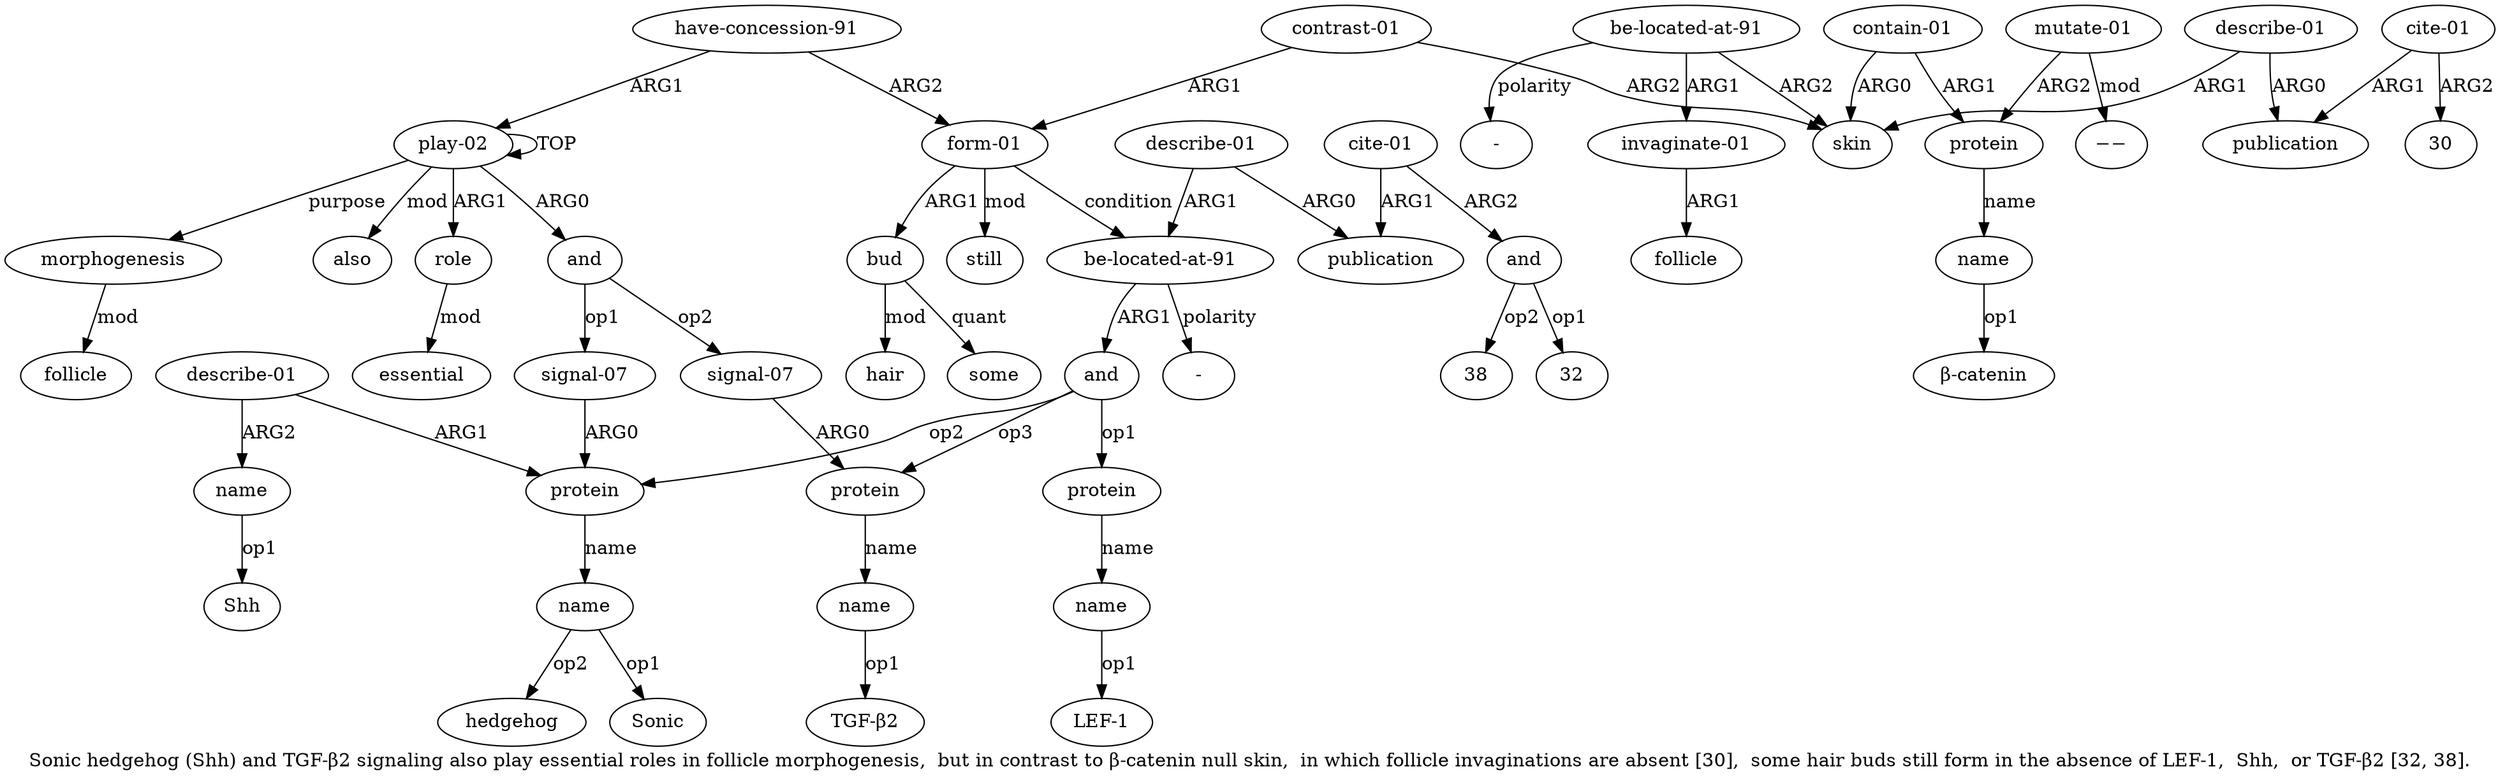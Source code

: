 digraph  {
	graph [label="Sonic hedgehog (Shh) and TGF-β2 signaling also play essential roles in follicle morphogenesis,  but in contrast to β-catenin null \
skin,  in which follicle invaginations are absent [30],  some hair buds still form in the absence of LEF-1,  Shh,  or TGF-β2 [32, \
38]."];
	node [label="\N"];
	a20	 [color=black,
		gold_ind=20,
		gold_label=still,
		label=still,
		test_ind=20,
		test_label=still];
	a21	 [color=black,
		gold_ind=21,
		gold_label="be-located-at-91",
		label="be-located-at-91",
		test_ind=21,
		test_label="be-located-at-91"];
	a22	 [color=black,
		gold_ind=22,
		gold_label=and,
		label=and,
		test_ind=22,
		test_label=and];
	a21 -> a22 [key=0,
	color=black,
	gold_label=ARG1,
	label=ARG1,
	test_label=ARG1];
"a21 -" [color=black,
	gold_ind=-1,
	gold_label="-",
	label="-",
	test_ind=-1,
	test_label="-"];
a21 -> "a21 -" [key=0,
color=black,
gold_label=polarity,
label=polarity,
test_label=polarity];
a23 [color=black,
gold_ind=23,
gold_label=protein,
label=protein,
test_ind=23,
test_label=protein];
a22 -> a23 [key=0,
color=black,
gold_label=op1,
label=op1,
test_label=op1];
a3 [color=black,
gold_ind=3,
gold_label=protein,
label=protein,
test_ind=3,
test_label=protein];
a22 -> a3 [key=0,
color=black,
gold_label=op2,
label=op2,
test_label=op2];
a8 [color=black,
gold_ind=8,
gold_label=protein,
label=protein,
test_ind=8,
test_label=protein];
a22 -> a8 [key=0,
color=black,
gold_label=op3,
label=op3,
test_label=op3];
a24 [color=black,
gold_ind=24,
gold_label=name,
label=name,
test_ind=24,
test_label=name];
a23 -> a24 [key=0,
color=black,
gold_label=name,
label=name,
test_label=name];
"a24 LEF-1" [color=black,
gold_ind=-1,
gold_label="LEF-1",
label="LEF-1",
test_ind=-1,
test_label="LEF-1"];
a24 -> "a24 LEF-1" [key=0,
color=black,
gold_label=op1,
label=op1,
test_label=op1];
a25 [color=black,
gold_ind=25,
gold_label="describe-01",
label="describe-01",
test_ind=25,
test_label="describe-01"];
a25 -> a21 [key=0,
color=black,
gold_label=ARG1,
label=ARG1,
test_label=ARG1];
a26 [color=black,
gold_ind=26,
gold_label=publication,
label=publication,
test_ind=26,
test_label=publication];
a25 -> a26 [key=0,
color=black,
gold_label=ARG0,
label=ARG0,
test_label=ARG0];
a27 [color=black,
gold_ind=27,
gold_label="cite-01",
label="cite-01",
test_ind=27,
test_label="cite-01"];
a27 -> a26 [key=0,
color=black,
gold_label=ARG1,
label=ARG1,
test_label=ARG1];
a28 [color=black,
gold_ind=28,
gold_label=and,
label=and,
test_ind=28,
test_label=and];
a27 -> a28 [key=0,
color=black,
gold_label=ARG2,
label=ARG2,
test_label=ARG2];
"a28 32" [color=black,
gold_ind=-1,
gold_label=32,
label=32,
test_ind=-1,
test_label=32];
a28 -> "a28 32" [key=0,
color=black,
gold_label=op1,
label=op1,
test_label=op1];
"a28 38" [color=black,
gold_ind=-1,
gold_label=38,
label=38,
test_ind=-1,
test_label=38];
a28 -> "a28 38" [key=0,
color=black,
gold_label=op2,
label=op2,
test_label=op2];
a29 [color=black,
gold_ind=29,
gold_label="contrast-01",
label="contrast-01",
test_ind=29,
test_label="contrast-01"];
a30 [color=black,
gold_ind=30,
gold_label=skin,
label=skin,
test_ind=30,
test_label=skin];
a29 -> a30 [key=0,
color=black,
gold_label=ARG2,
label=ARG2,
test_label=ARG2];
a16 [color=black,
gold_ind=16,
gold_label="form-01",
label="form-01",
test_ind=16,
test_label="form-01"];
a29 -> a16 [key=0,
color=black,
gold_label=ARG1,
label=ARG1,
test_label=ARG1];
"a4 Sonic" [color=black,
gold_ind=-1,
gold_label=Sonic,
label=Sonic,
test_ind=-1,
test_label=Sonic];
a31 [color=black,
gold_ind=31,
gold_label="be-located-at-91",
label="be-located-at-91",
test_ind=31,
test_label="be-located-at-91"];
a31 -> a30 [key=0,
color=black,
gold_label=ARG2,
label=ARG2,
test_label=ARG2];
"a31 -" [color=black,
gold_ind=-1,
gold_label="-",
label="-",
test_ind=-1,
test_label="-"];
a31 -> "a31 -" [key=0,
color=black,
gold_label=polarity,
label=polarity,
test_label=polarity];
a32 [color=black,
gold_ind=32,
gold_label="invaginate-01",
label="invaginate-01",
test_ind=32,
test_label="invaginate-01"];
a31 -> a32 [key=0,
color=black,
gold_label=ARG1,
label=ARG1,
test_label=ARG1];
"a4 hedgehog" [color=black,
gold_ind=-1,
gold_label=hedgehog,
label=hedgehog,
test_ind=-1,
test_label=hedgehog];
a37 [color=black,
gold_ind=37,
gold_label="mutate-01",
label="mutate-01",
test_ind=37,
test_label="mutate-01"];
a35 [color=black,
gold_ind=35,
gold_label=protein,
label=protein,
test_ind=35,
test_label=protein];
a37 -> a35 [key=0,
color=black,
gold_label=ARG2,
label=ARG2,
test_label=ARG2];
"a37 −−" [color=black,
gold_ind=-1,
gold_label=−−,
label=−−,
test_ind=-1,
test_label=−−];
a37 -> "a37 −−" [key=0,
color=black,
gold_label=mod,
label=mod,
test_label=mod];
a36 [color=black,
gold_ind=36,
gold_label=name,
label=name,
test_ind=36,
test_label=name];
"a36 β-catenin" [color=black,
gold_ind=-1,
gold_label="β-catenin",
label="β-catenin",
test_ind=-1,
test_label="β-catenin"];
a36 -> "a36 β-catenin" [key=0,
color=black,
gold_label=op1,
label=op1,
test_label=op1];
a33 [color=black,
gold_ind=33,
gold_label=follicle,
label=follicle,
test_ind=33,
test_label=follicle];
a35 -> a36 [key=0,
color=black,
gold_label=name,
label=name,
test_label=name];
a34 [color=black,
gold_ind=34,
gold_label="contain-01",
label="contain-01",
test_ind=34,
test_label="contain-01"];
a34 -> a30 [key=0,
color=black,
gold_label=ARG0,
label=ARG0,
test_label=ARG0];
a34 -> a35 [key=0,
color=black,
gold_label=ARG1,
label=ARG1,
test_label=ARG1];
a32 -> a33 [key=0,
color=black,
gold_label=ARG1,
label=ARG1,
test_label=ARG1];
a15 [color=black,
gold_ind=15,
gold_label="have-concession-91",
label="have-concession-91",
test_ind=15,
test_label="have-concession-91"];
a15 -> a16 [key=0,
color=black,
gold_label=ARG2,
label=ARG2,
test_label=ARG2];
a0 [color=black,
gold_ind=0,
gold_label="play-02",
label="play-02",
test_ind=0,
test_label="play-02"];
a15 -> a0 [key=0,
color=black,
gold_label=ARG1,
label=ARG1,
test_label=ARG1];
a14 [color=black,
gold_ind=14,
gold_label=follicle,
label=follicle,
test_ind=14,
test_label=follicle];
a17 [color=black,
gold_ind=17,
gold_label=bud,
label=bud,
test_ind=17,
test_label=bud];
a19 [color=black,
gold_ind=19,
gold_label=some,
label=some,
test_ind=19,
test_label=some];
a17 -> a19 [key=0,
color=black,
gold_label=quant,
label=quant,
test_label=quant];
a18 [color=black,
gold_ind=18,
gold_label=hair,
label=hair,
test_ind=18,
test_label=hair];
a17 -> a18 [key=0,
color=black,
gold_label=mod,
label=mod,
test_label=mod];
a16 -> a20 [key=0,
color=black,
gold_label=mod,
label=mod,
test_label=mod];
a16 -> a21 [key=0,
color=black,
gold_label=condition,
label=condition,
test_label=condition];
a16 -> a17 [key=0,
color=black,
gold_label=ARG1,
label=ARG1,
test_label=ARG1];
a11 [color=black,
gold_ind=11,
gold_label=essential,
label=essential,
test_ind=11,
test_label=essential];
a10 [color=black,
gold_ind=10,
gold_label=role,
label=role,
test_ind=10,
test_label=role];
a10 -> a11 [key=0,
color=black,
gold_label=mod,
label=mod,
test_label=mod];
a13 [color=black,
gold_ind=13,
gold_label=morphogenesis,
label=morphogenesis,
test_ind=13,
test_label=morphogenesis];
a13 -> a14 [key=0,
color=black,
gold_label=mod,
label=mod,
test_label=mod];
a12 [color=black,
gold_ind=12,
gold_label=also,
label=also,
test_ind=12,
test_label=also];
a39 [color=black,
gold_ind=39,
gold_label=publication,
label=publication,
test_ind=39,
test_label=publication];
a38 [color=black,
gold_ind=38,
gold_label="describe-01",
label="describe-01",
test_ind=38,
test_label="describe-01"];
a38 -> a30 [key=0,
color=black,
gold_label=ARG1,
label=ARG1,
test_label=ARG1];
a38 -> a39 [key=0,
color=black,
gold_label=ARG0,
label=ARG0,
test_label=ARG0];
a1 [color=black,
gold_ind=1,
gold_label=and,
label=and,
test_ind=1,
test_label=and];
a2 [color=black,
gold_ind=2,
gold_label="signal-07",
label="signal-07",
test_ind=2,
test_label="signal-07"];
a1 -> a2 [key=0,
color=black,
gold_label=op1,
label=op1,
test_label=op1];
a7 [color=black,
gold_ind=7,
gold_label="signal-07",
label="signal-07",
test_ind=7,
test_label="signal-07"];
a1 -> a7 [key=0,
color=black,
gold_label=op2,
label=op2,
test_label=op2];
a0 -> a10 [key=0,
color=black,
gold_label=ARG1,
label=ARG1,
test_label=ARG1];
a0 -> a13 [key=0,
color=black,
gold_label=purpose,
label=purpose,
test_label=purpose];
a0 -> a12 [key=0,
color=black,
gold_label=mod,
label=mod,
test_label=mod];
a0 -> a1 [key=0,
color=black,
gold_label=ARG0,
label=ARG0,
test_label=ARG0];
a0 -> a0 [key=0,
color=black,
gold_label=TOP,
label=TOP,
test_label=TOP];
a4 [color=black,
gold_ind=4,
gold_label=name,
label=name,
test_ind=4,
test_label=name];
a3 -> a4 [key=0,
color=black,
gold_label=name,
label=name,
test_label=name];
a2 -> a3 [key=0,
color=black,
gold_label=ARG0,
label=ARG0,
test_label=ARG0];
a5 [color=black,
gold_ind=5,
gold_label="describe-01",
label="describe-01",
test_ind=5,
test_label="describe-01"];
a5 -> a3 [key=0,
color=black,
gold_label=ARG1,
label=ARG1,
test_label=ARG1];
a6 [color=black,
gold_ind=6,
gold_label=name,
label=name,
test_ind=6,
test_label=name];
a5 -> a6 [key=0,
color=black,
gold_label=ARG2,
label=ARG2,
test_label=ARG2];
a4 -> "a4 Sonic" [key=0,
color=black,
gold_label=op1,
label=op1,
test_label=op1];
a4 -> "a4 hedgehog" [key=0,
color=black,
gold_label=op2,
label=op2,
test_label=op2];
a7 -> a8 [key=0,
color=black,
gold_label=ARG0,
label=ARG0,
test_label=ARG0];
"a6 Shh" [color=black,
gold_ind=-1,
gold_label=Shh,
label=Shh,
test_ind=-1,
test_label=Shh];
a6 -> "a6 Shh" [key=0,
color=black,
gold_label=op1,
label=op1,
test_label=op1];
a9 [color=black,
gold_ind=9,
gold_label=name,
label=name,
test_ind=9,
test_label=name];
"a9 TGF-β2" [color=black,
gold_ind=-1,
gold_label="TGF-β2",
label="TGF-β2",
test_ind=-1,
test_label="TGF-β2"];
a9 -> "a9 TGF-β2" [key=0,
color=black,
gold_label=op1,
label=op1,
test_label=op1];
a8 -> a9 [key=0,
color=black,
gold_label=name,
label=name,
test_label=name];
"a40 30" [color=black,
gold_ind=-1,
gold_label=30,
label=30,
test_ind=-1,
test_label=30];
a40 [color=black,
gold_ind=40,
gold_label="cite-01",
label="cite-01",
test_ind=40,
test_label="cite-01"];
a40 -> a39 [key=0,
color=black,
gold_label=ARG1,
label=ARG1,
test_label=ARG1];
a40 -> "a40 30" [key=0,
color=black,
gold_label=ARG2,
label=ARG2,
test_label=ARG2];
}
